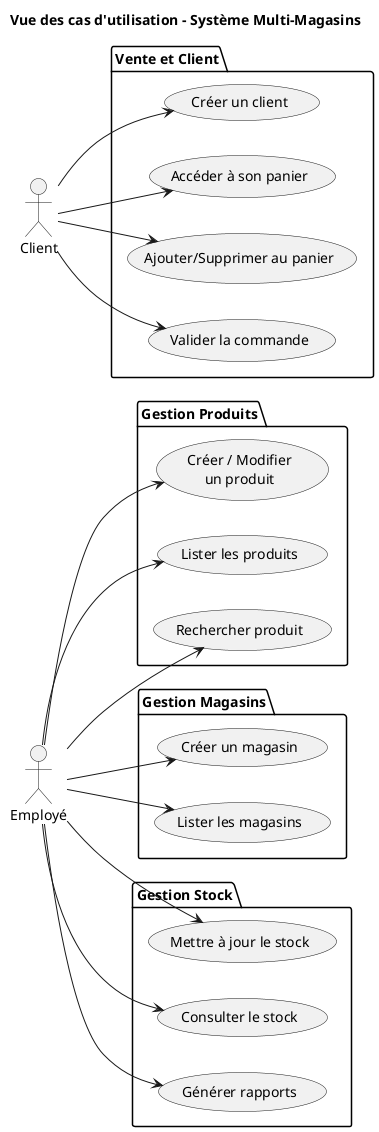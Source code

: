 @startuml
title Vue des cas d'utilisation - Système Multi-Magasins

left to right direction
actor Employé
actor Client

package "Gestion Produits" {
  usecase "Créer / Modifier\nun produit" as UC1
  usecase "Lister les produits" as UC2
  usecase "Rechercher produit" as UC3
}

package "Gestion Magasins" {
  usecase "Créer un magasin" as UC4
  usecase "Lister les magasins" as UC5
}

package "Gestion Stock" {
  usecase "Mettre à jour le stock" as UC6
  usecase "Consulter le stock" as UC7
  usecase "Générer rapports" as UC8
}

package "Vente et Client" {
  usecase "Créer un client" as UC9
  usecase "Accéder à son panier" as UC10
  usecase "Ajouter/Supprimer au panier" as UC11
  usecase "Valider la commande" as UC12
}

Employé --> UC1
Employé --> UC2
Employé --> UC3
Employé --> UC4
Employé --> UC5
Employé --> UC6
Employé --> UC7
Employé --> UC8

Client --> UC9
Client --> UC10
Client --> UC11
Client --> UC12

@enduml
